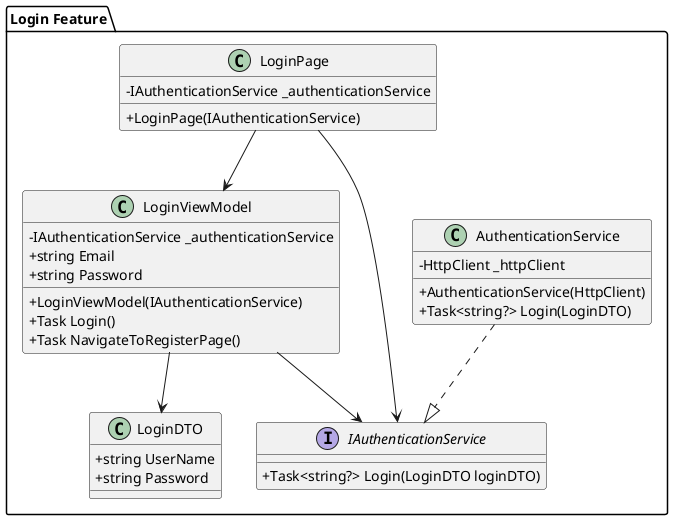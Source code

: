 @startuml
skinparam classAttributeIconSize 0

package "Login Feature" {

  ' Interfaces
  interface IAuthenticationService {
      +Task<string?> Login(LoginDTO loginDTO)
  }

  ' DTO
  class LoginDTO {
      +string UserName
      +string Password
  }

  ' Services
  class AuthenticationService {
      -HttpClient _httpClient
      +AuthenticationService(HttpClient)
      +Task<string?> Login(LoginDTO)
  }

  ' ViewModels
  class LoginViewModel {
      -IAuthenticationService _authenticationService
      +LoginViewModel(IAuthenticationService)
      +string Email
      +string Password
      +Task Login()
      +Task NavigateToRegisterPage()
  }

  ' Views
  class LoginPage {
      -IAuthenticationService _authenticationService
      +LoginPage(IAuthenticationService)
  }

  ' Relationships
  LoginViewModel --> IAuthenticationService
  AuthenticationService ..|> IAuthenticationService
  LoginViewModel --> LoginDTO
  LoginPage --> LoginViewModel
  LoginPage --> IAuthenticationService

}

@enduml
